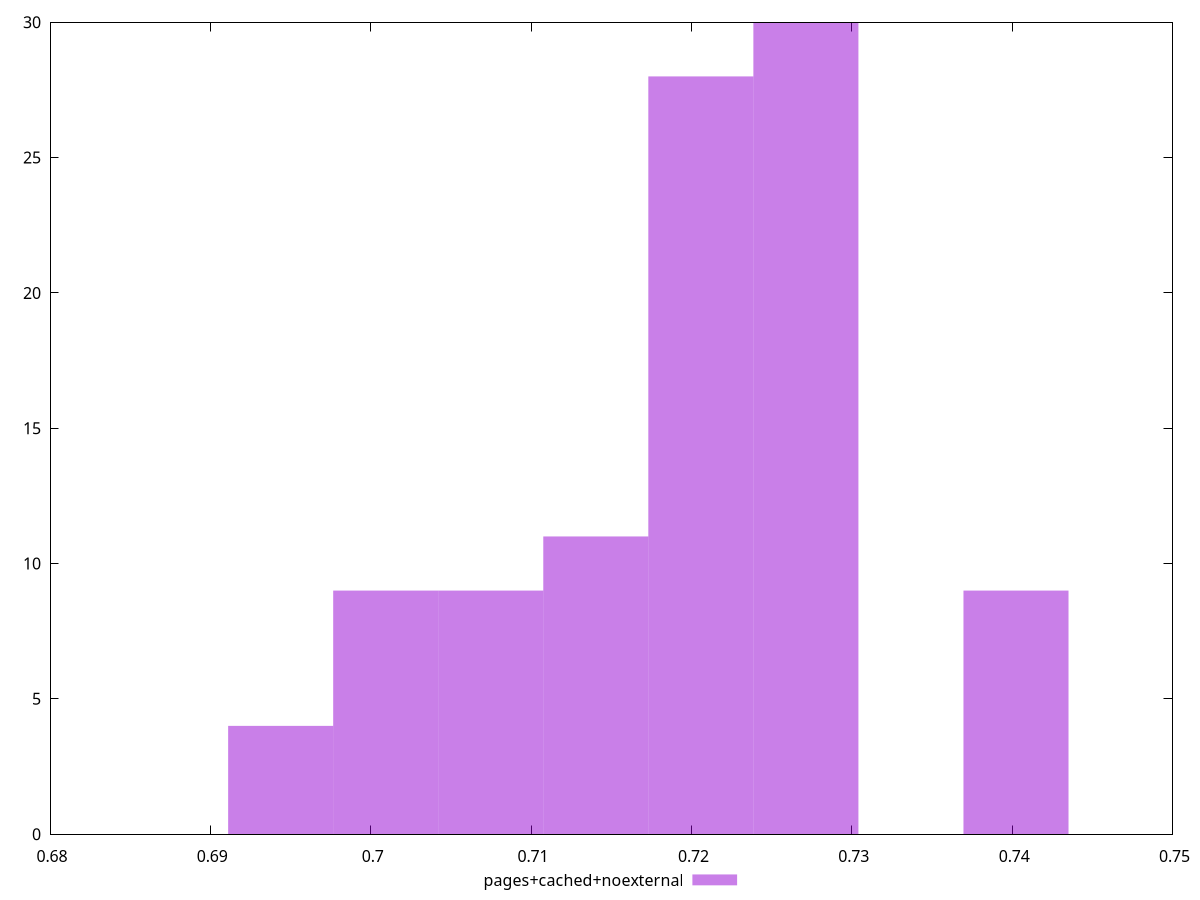 $_pagesCachedNoexternal <<EOF
0.6943842966204659 4
0.7271382728761483 30
0.7074858871227389 9
0.7140366823738753 11
0.7205874776250119 28
0.7402398633784212 9
0.7009350918716024 9
EOF
set key outside below
set terminal pngcairo
set output "report_00006_2020-11-02T20-21-41.718Z/performance_score/pages+cached+noexternal//hist.png"
set yrange [0:30]
set boxwidth 0.006550795251136471
set style fill transparent solid 0.5 noborder
plot $_pagesCachedNoexternal title "pages+cached+noexternal" with boxes ,